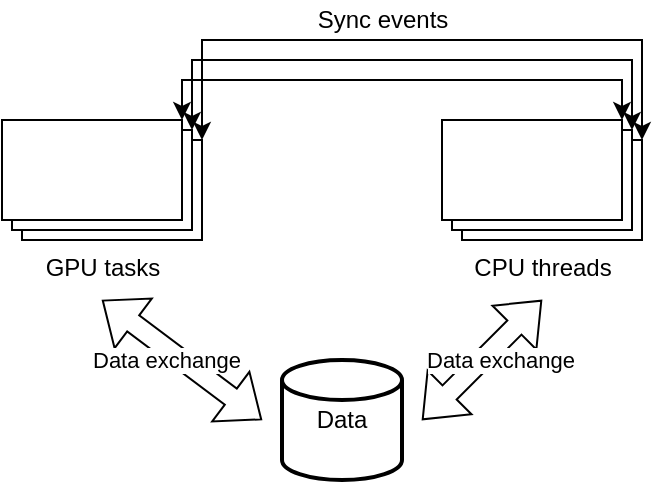 <mxfile version="18.1.3" type="device"><diagram id="RCZ91NgbYWzT8F4eQ3ji" name="Страница 1"><mxGraphModel dx="1182" dy="835" grid="1" gridSize="10" guides="1" tooltips="1" connect="1" arrows="1" fold="1" page="1" pageScale="1" pageWidth="827" pageHeight="1169" math="0" shadow="0"><root><mxCell id="0"/><mxCell id="1" parent="0"/><mxCell id="a6gzGFFLu72HqY5HmA8R-5" style="edgeStyle=orthogonalEdgeStyle;rounded=0;orthogonalLoop=1;jettySize=auto;html=1;exitX=0;exitY=0;exitDx=90;exitDy=0;exitPerimeter=0;entryX=0;entryY=0;entryDx=90;entryDy=0;entryPerimeter=0;startArrow=classic;startFill=1;" parent="1" source="a6gzGFFLu72HqY5HmA8R-1" target="a6gzGFFLu72HqY5HmA8R-2" edge="1"><mxGeometry relative="1" as="geometry"/></mxCell><mxCell id="a6gzGFFLu72HqY5HmA8R-7" style="edgeStyle=orthogonalEdgeStyle;rounded=0;orthogonalLoop=1;jettySize=auto;html=1;exitX=0;exitY=0;exitDx=95;exitDy=5;exitPerimeter=0;entryX=0;entryY=0;entryDx=95;entryDy=5;entryPerimeter=0;startArrow=classic;startFill=1;" parent="1" source="a6gzGFFLu72HqY5HmA8R-1" target="a6gzGFFLu72HqY5HmA8R-2" edge="1"><mxGeometry relative="1" as="geometry"><Array as="points"><mxPoint x="245" y="320"/><mxPoint x="465" y="320"/></Array></mxGeometry></mxCell><mxCell id="a6gzGFFLu72HqY5HmA8R-8" style="edgeStyle=orthogonalEdgeStyle;rounded=0;orthogonalLoop=1;jettySize=auto;html=1;exitX=0;exitY=0;exitDx=100;exitDy=10;exitPerimeter=0;entryX=0;entryY=0;entryDx=100;entryDy=10;entryPerimeter=0;startArrow=classic;startFill=1;" parent="1" source="a6gzGFFLu72HqY5HmA8R-1" target="a6gzGFFLu72HqY5HmA8R-2" edge="1"><mxGeometry relative="1" as="geometry"><Array as="points"><mxPoint x="250" y="310"/><mxPoint x="470" y="310"/></Array></mxGeometry></mxCell><mxCell id="a6gzGFFLu72HqY5HmA8R-1" value="GPU tasks" style="verticalLabelPosition=bottom;verticalAlign=top;html=1;shape=mxgraph.basic.layered_rect;dx=10;outlineConnect=0;" parent="1" vertex="1"><mxGeometry x="150" y="350" width="100" height="60" as="geometry"/></mxCell><mxCell id="a6gzGFFLu72HqY5HmA8R-2" value="CPU threads" style="verticalLabelPosition=bottom;verticalAlign=top;html=1;shape=mxgraph.basic.layered_rect;dx=10;outlineConnect=0;" parent="1" vertex="1"><mxGeometry x="370" y="350" width="100" height="60" as="geometry"/></mxCell><mxCell id="a6gzGFFLu72HqY5HmA8R-3" value="Data" style="strokeWidth=2;html=1;shape=mxgraph.flowchart.database;whiteSpace=wrap;" parent="1" vertex="1"><mxGeometry x="290" y="470" width="60" height="60" as="geometry"/></mxCell><mxCell id="a6gzGFFLu72HqY5HmA8R-9" value="" style="shape=flexArrow;endArrow=classic;startArrow=classic;html=1;rounded=0;" parent="1" edge="1"><mxGeometry width="100" height="100" relative="1" as="geometry"><mxPoint x="360" y="500" as="sourcePoint"/><mxPoint x="420" y="440" as="targetPoint"/></mxGeometry></mxCell><mxCell id="a6gzGFFLu72HqY5HmA8R-12" value="Data exchange" style="edgeLabel;html=1;align=center;verticalAlign=middle;resizable=0;points=[];" parent="a6gzGFFLu72HqY5HmA8R-9" vertex="1" connectable="0"><mxGeometry x="0.281" relative="1" as="geometry"><mxPoint y="8" as="offset"/></mxGeometry></mxCell><mxCell id="a6gzGFFLu72HqY5HmA8R-10" value="" style="shape=flexArrow;endArrow=classic;startArrow=classic;html=1;rounded=0;" parent="1" edge="1"><mxGeometry width="100" height="100" relative="1" as="geometry"><mxPoint x="280" y="500" as="sourcePoint"/><mxPoint x="200" y="440" as="targetPoint"/></mxGeometry></mxCell><mxCell id="a6gzGFFLu72HqY5HmA8R-11" value="Data exchange" style="edgeLabel;html=1;align=center;verticalAlign=middle;resizable=0;points=[];" parent="a6gzGFFLu72HqY5HmA8R-10" vertex="1" connectable="0"><mxGeometry x="0.276" y="-5" relative="1" as="geometry"><mxPoint y="12" as="offset"/></mxGeometry></mxCell><mxCell id="a6gzGFFLu72HqY5HmA8R-14" value="Sync events" style="text;html=1;align=center;verticalAlign=middle;resizable=0;points=[];autosize=1;strokeColor=none;fillColor=none;" parent="1" vertex="1"><mxGeometry x="300" y="290" width="80" height="20" as="geometry"/></mxCell></root></mxGraphModel></diagram></mxfile>